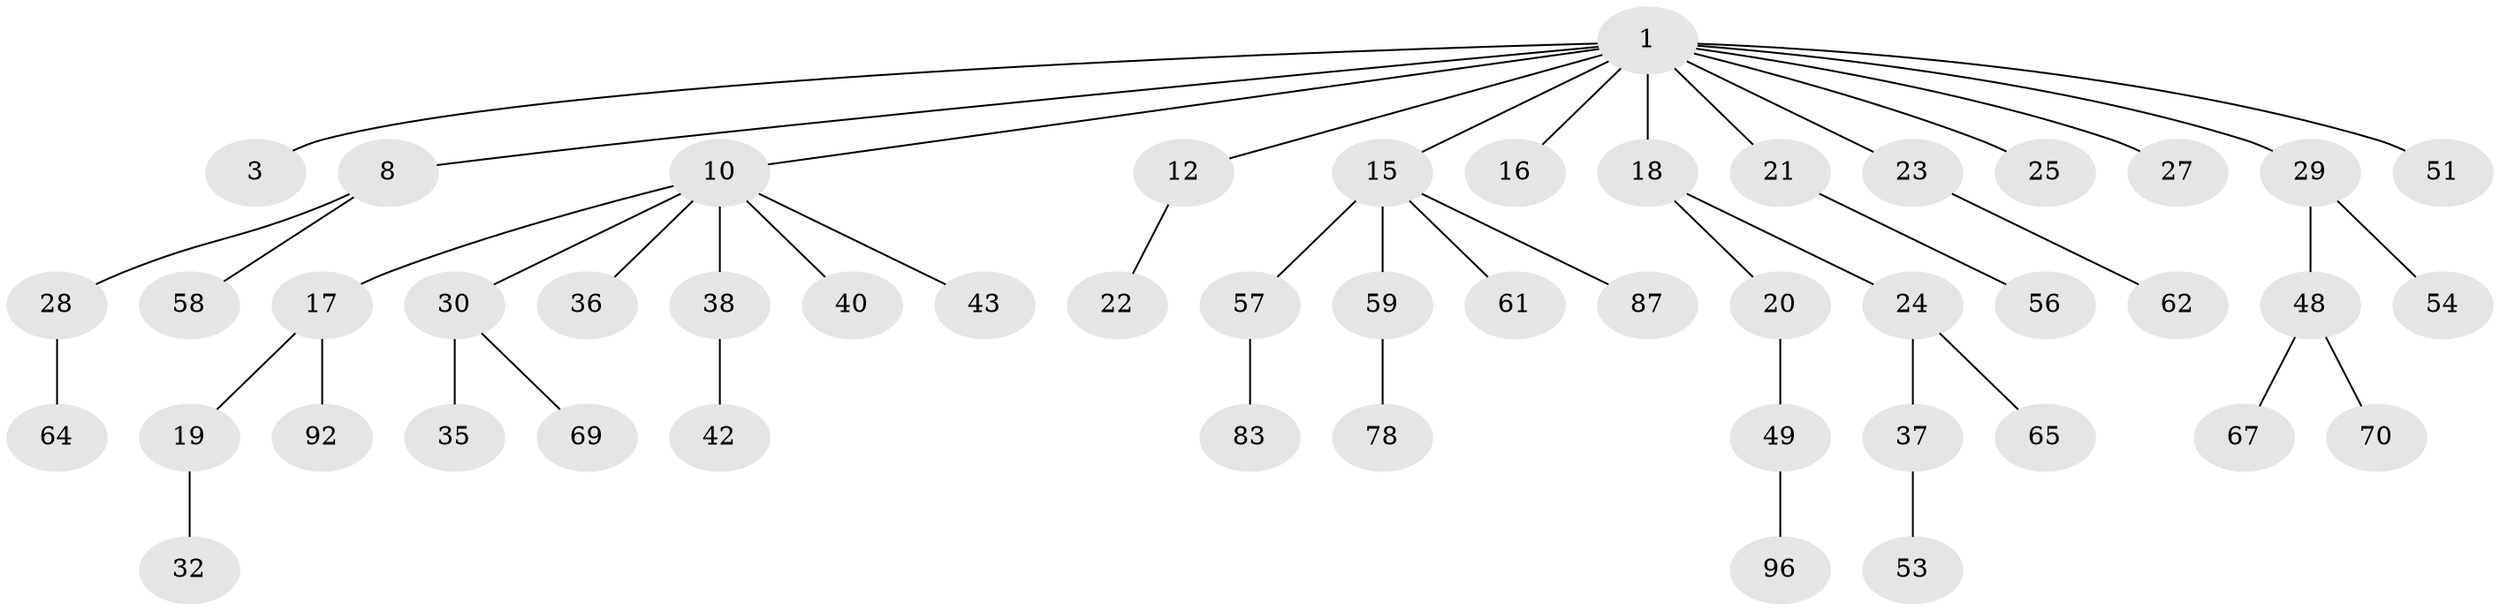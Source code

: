 // original degree distribution, {5: 0.030612244897959183, 2: 0.23469387755102042, 1: 0.5102040816326531, 7: 0.02040816326530612, 3: 0.11224489795918367, 4: 0.09183673469387756}
// Generated by graph-tools (version 1.1) at 2025/19/03/04/25 18:19:13]
// undirected, 49 vertices, 48 edges
graph export_dot {
graph [start="1"]
  node [color=gray90,style=filled];
  1 [super="+2+4+5+6+72"];
  3;
  8 [super="+95+26"];
  10 [super="+14+85+80+13"];
  12;
  15 [super="+47+52"];
  16;
  17;
  18;
  19 [super="+79+82"];
  20 [super="+44"];
  21 [super="+33+86+97"];
  22 [super="+60+55+46"];
  23;
  24 [super="+63"];
  25 [super="+34+73"];
  27 [super="+31"];
  28 [super="+45"];
  29;
  30 [super="+66+68+39"];
  32;
  35;
  36;
  37;
  38;
  40;
  42 [super="+71"];
  43 [super="+98"];
  48 [super="+91"];
  49 [super="+50+88"];
  51;
  53;
  54;
  56;
  57;
  58;
  59;
  61 [super="+93"];
  62;
  64;
  65;
  67;
  69;
  70 [super="+90"];
  78;
  83;
  87;
  92;
  96;
  1 -- 3;
  1 -- 12;
  1 -- 15;
  1 -- 51;
  1 -- 21;
  1 -- 25;
  1 -- 27;
  1 -- 29;
  1 -- 8;
  1 -- 16;
  1 -- 18;
  1 -- 23;
  1 -- 10;
  8 -- 58;
  8 -- 28;
  10 -- 40;
  10 -- 43;
  10 -- 36;
  10 -- 30;
  10 -- 17;
  10 -- 38;
  12 -- 22;
  15 -- 57;
  15 -- 59;
  15 -- 61;
  15 -- 87;
  17 -- 19;
  17 -- 92;
  18 -- 20;
  18 -- 24;
  19 -- 32;
  20 -- 49;
  21 -- 56;
  23 -- 62;
  24 -- 37;
  24 -- 65;
  28 -- 64;
  29 -- 48;
  29 -- 54;
  30 -- 35;
  30 -- 69;
  37 -- 53;
  38 -- 42;
  48 -- 67;
  48 -- 70;
  49 -- 96;
  57 -- 83;
  59 -- 78;
}
